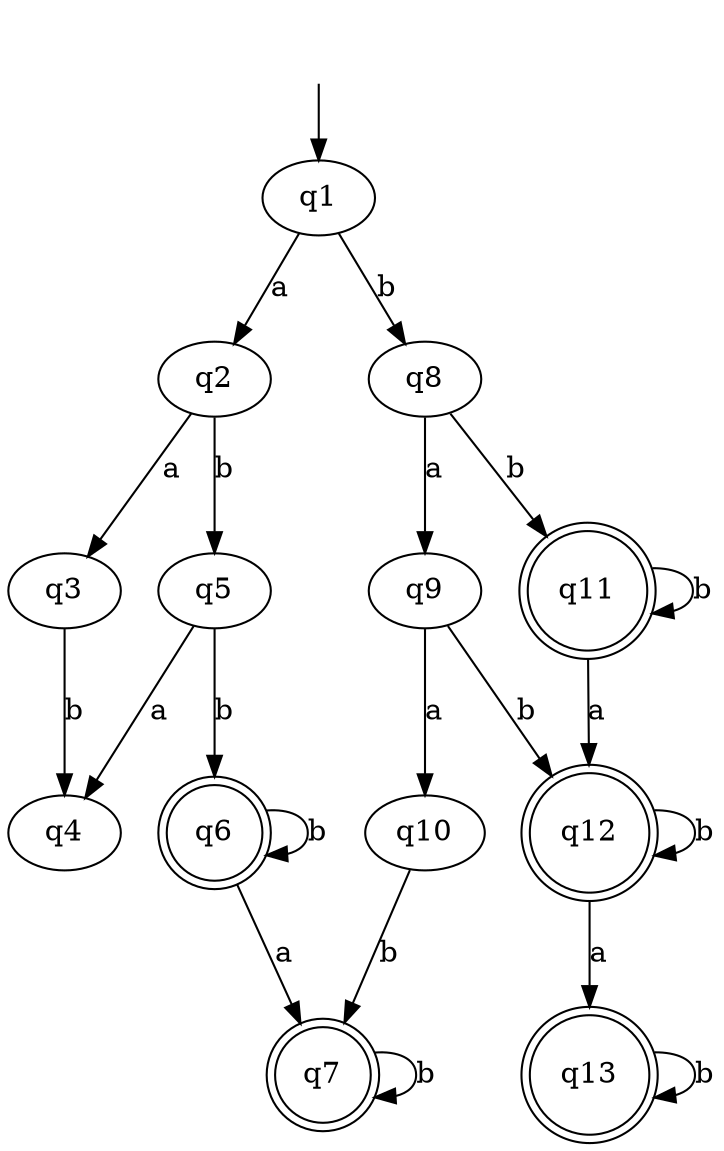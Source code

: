 digraph Task2{
    "" [shape = none]
    "" -> q1
    q1 -> q2 [label = a]
    q2 -> q3 [label = a]
    q3 -> q4 [label = b]
    q2 -> q5 [label = b]
    q5 -> q4 [label = a]
    q5 -> q6 [label = b]
    q6 [shape = doublecircle]
    q6 -> q6 [label = b]
    q6 -> q7 [label = a]
    q7 [shape = doublecircle]
    q7 -> q7 [label = b]

    q1 -> q8 [label = b]
    q8 -> q9 [label = a]
    q9 -> q10 [label = a]
    q10 -> q7 [label = b]
    q8 -> q11 [label = b]
    q11 [shape = doublecircle]
    q11 -> q11 [label = b]
    q11 -> q12 [label = a]
    q12 [shape = doublecircle]
    q9 -> q12 [label = b]
    q12 -> q12 [label = b]
    q12 -> q13 [label = a]
    q13 [shape = doublecircle]
    q13 -> q13 [label = b]
}